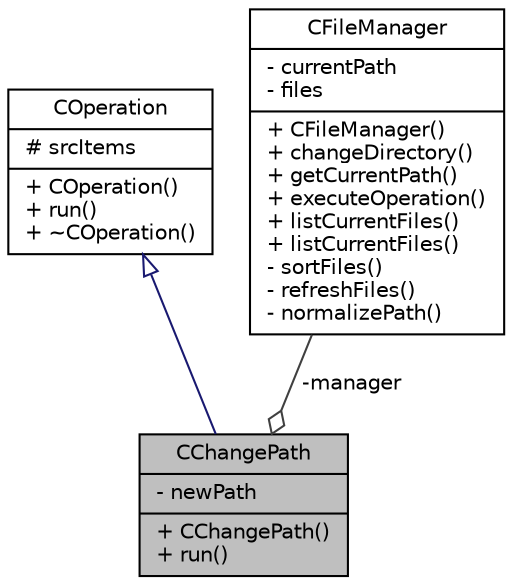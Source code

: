 digraph "CChangePath"
{
 // LATEX_PDF_SIZE
  edge [fontname="Helvetica",fontsize="10",labelfontname="Helvetica",labelfontsize="10"];
  node [fontname="Helvetica",fontsize="10",shape=record];
  Node1 [label="{CChangePath\n|- newPath\l|+ CChangePath()\l+ run()\l}",height=0.2,width=0.4,color="black", fillcolor="grey75", style="filled", fontcolor="black",tooltip="Class to represent operation of changing current directory."];
  Node2 -> Node1 [dir="back",color="midnightblue",fontsize="10",style="solid",arrowtail="onormal",fontname="Helvetica"];
  Node2 [label="{COperation\n|# srcItems\l|+ COperation()\l+ run()\l+ ~COperation()\l}",height=0.2,width=0.4,color="black", fillcolor="white", style="filled",URL="$classCOperation.html",tooltip="Represents filesystem operation."];
  Node3 -> Node1 [color="grey25",fontsize="10",style="solid",label=" -manager" ,arrowhead="odiamond",fontname="Helvetica"];
  Node3 [label="{CFileManager\n|- currentPath\l- files\l|+ CFileManager()\l+ changeDirectory()\l+ getCurrentPath()\l+ executeOperation()\l+ listCurrentFiles()\l+ listCurrentFiles()\l- sortFiles()\l- refreshFiles()\l- normalizePath()\l}",height=0.2,width=0.4,color="black", fillcolor="white", style="filled",URL="$classCFileManager.html",tooltip="Class to handle file manager operations (eg. hold current path, execute operations)"];
}
